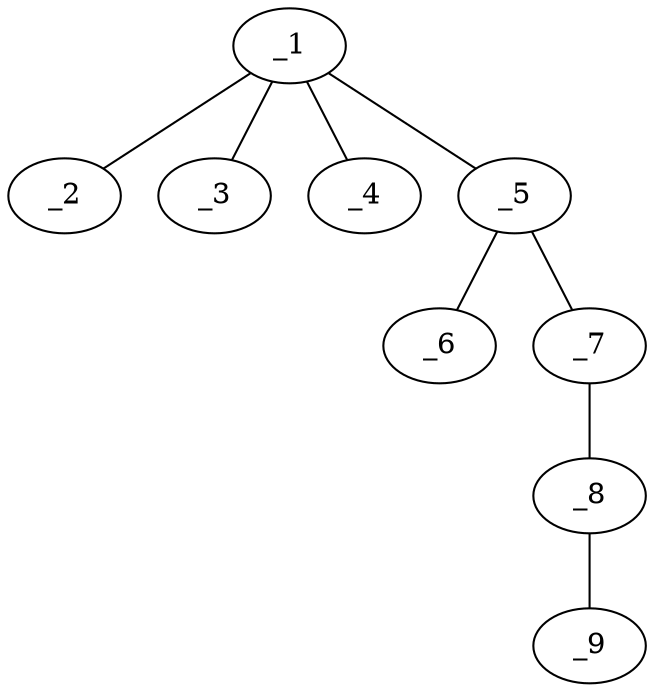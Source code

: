 graph molid617399 {
	_1	 [charge=0,
		chem=17,
		symbol="Si ",
		x="2.866",
		y="-0.317"];
	_2	 [charge=0,
		chem=1,
		symbol="C  ",
		x=2,
		y="-0.817"];
	_1 -- _2	 [valence=1];
	_3	 [charge=0,
		chem=1,
		symbol="C  ",
		x="3.366",
		y="-1.183"];
	_1 -- _3	 [valence=1];
	_4	 [charge=0,
		chem=1,
		symbol="C  ",
		x="2.366",
		y="0.549"];
	_1 -- _4	 [valence=1];
	_5	 [charge=0,
		chem=1,
		symbol="C  ",
		x="3.7321",
		y="0.183"];
	_1 -- _5	 [valence=1];
	_6	 [charge=0,
		chem=21,
		symbol="I  ",
		x="3.7321",
		y="1.183"];
	_5 -- _6	 [valence=1];
	_7	 [charge=0,
		chem=1,
		symbol="C  ",
		x="4.5981",
		y="-0.317"];
	_5 -- _7	 [valence=2];
	_8	 [charge=0,
		chem=1,
		symbol="C  ",
		x="5.4641",
		y="0.183"];
	_7 -- _8	 [valence=1];
	_9	 [charge=0,
		chem=2,
		symbol="O  ",
		x="6.3301",
		y="-0.317"];
	_8 -- _9	 [valence=1];
}
